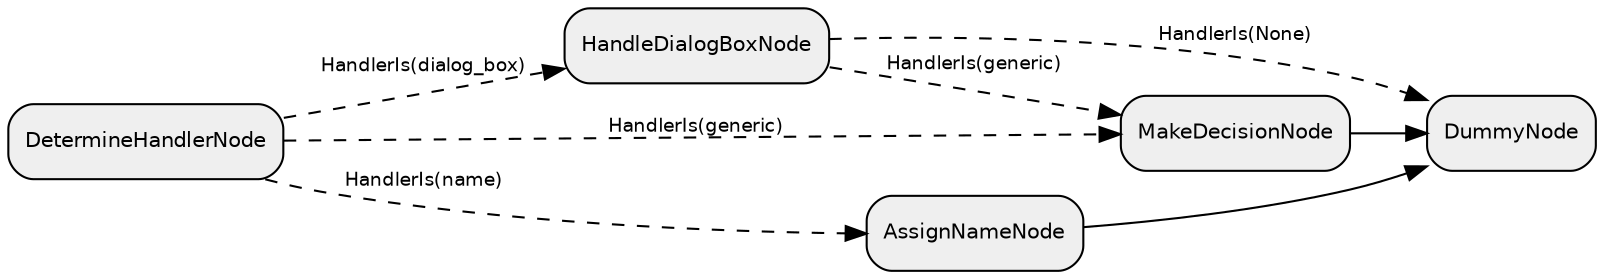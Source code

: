 digraph "subflow_9XyvxeUsc0ZX30lrRZmcK" {
  rankdir=LR;
  compound=true;
  node [shape=box, style="rounded,filled", fillcolor="#EFEFEF", fontname="Helvetica", fontsize=10];
  edge [fontname="Helvetica", fontsize=9];
  Cv1VocDNujbLIUofU7Vqh [label="HandleDialogBoxNode"];
  UGTV8oCQjvp6Ttug5FuZp [label="DetermineHandlerNode"];
  TlhsUT2L931OKPHtppgFc [label="DummyNode"];
  IsQoNASVhJo1XsoRXcds2 [label="MakeDecisionNode"];
  ZaBaPzOFRPOt6HlPRxssH [label="AssignNameNode"];
  UGTV8oCQjvp6Ttug5FuZp -> Cv1VocDNujbLIUofU7Vqh [style="dashed", label="HandlerIs(dialog_box)"];
  UGTV8oCQjvp6Ttug5FuZp -> ZaBaPzOFRPOt6HlPRxssH [style="dashed", label="HandlerIs(name)"];
  UGTV8oCQjvp6Ttug5FuZp -> IsQoNASVhJo1XsoRXcds2 [style="dashed", label="HandlerIs(generic)"];
  Cv1VocDNujbLIUofU7Vqh -> IsQoNASVhJo1XsoRXcds2 [style="dashed", label="HandlerIs(generic)"];
  Cv1VocDNujbLIUofU7Vqh -> TlhsUT2L931OKPHtppgFc [style="dashed", label="HandlerIs(None)"];
  ZaBaPzOFRPOt6HlPRxssH -> TlhsUT2L931OKPHtppgFc [style="solid"];
  IsQoNASVhJo1XsoRXcds2 -> TlhsUT2L931OKPHtppgFc [style="solid"];
}
